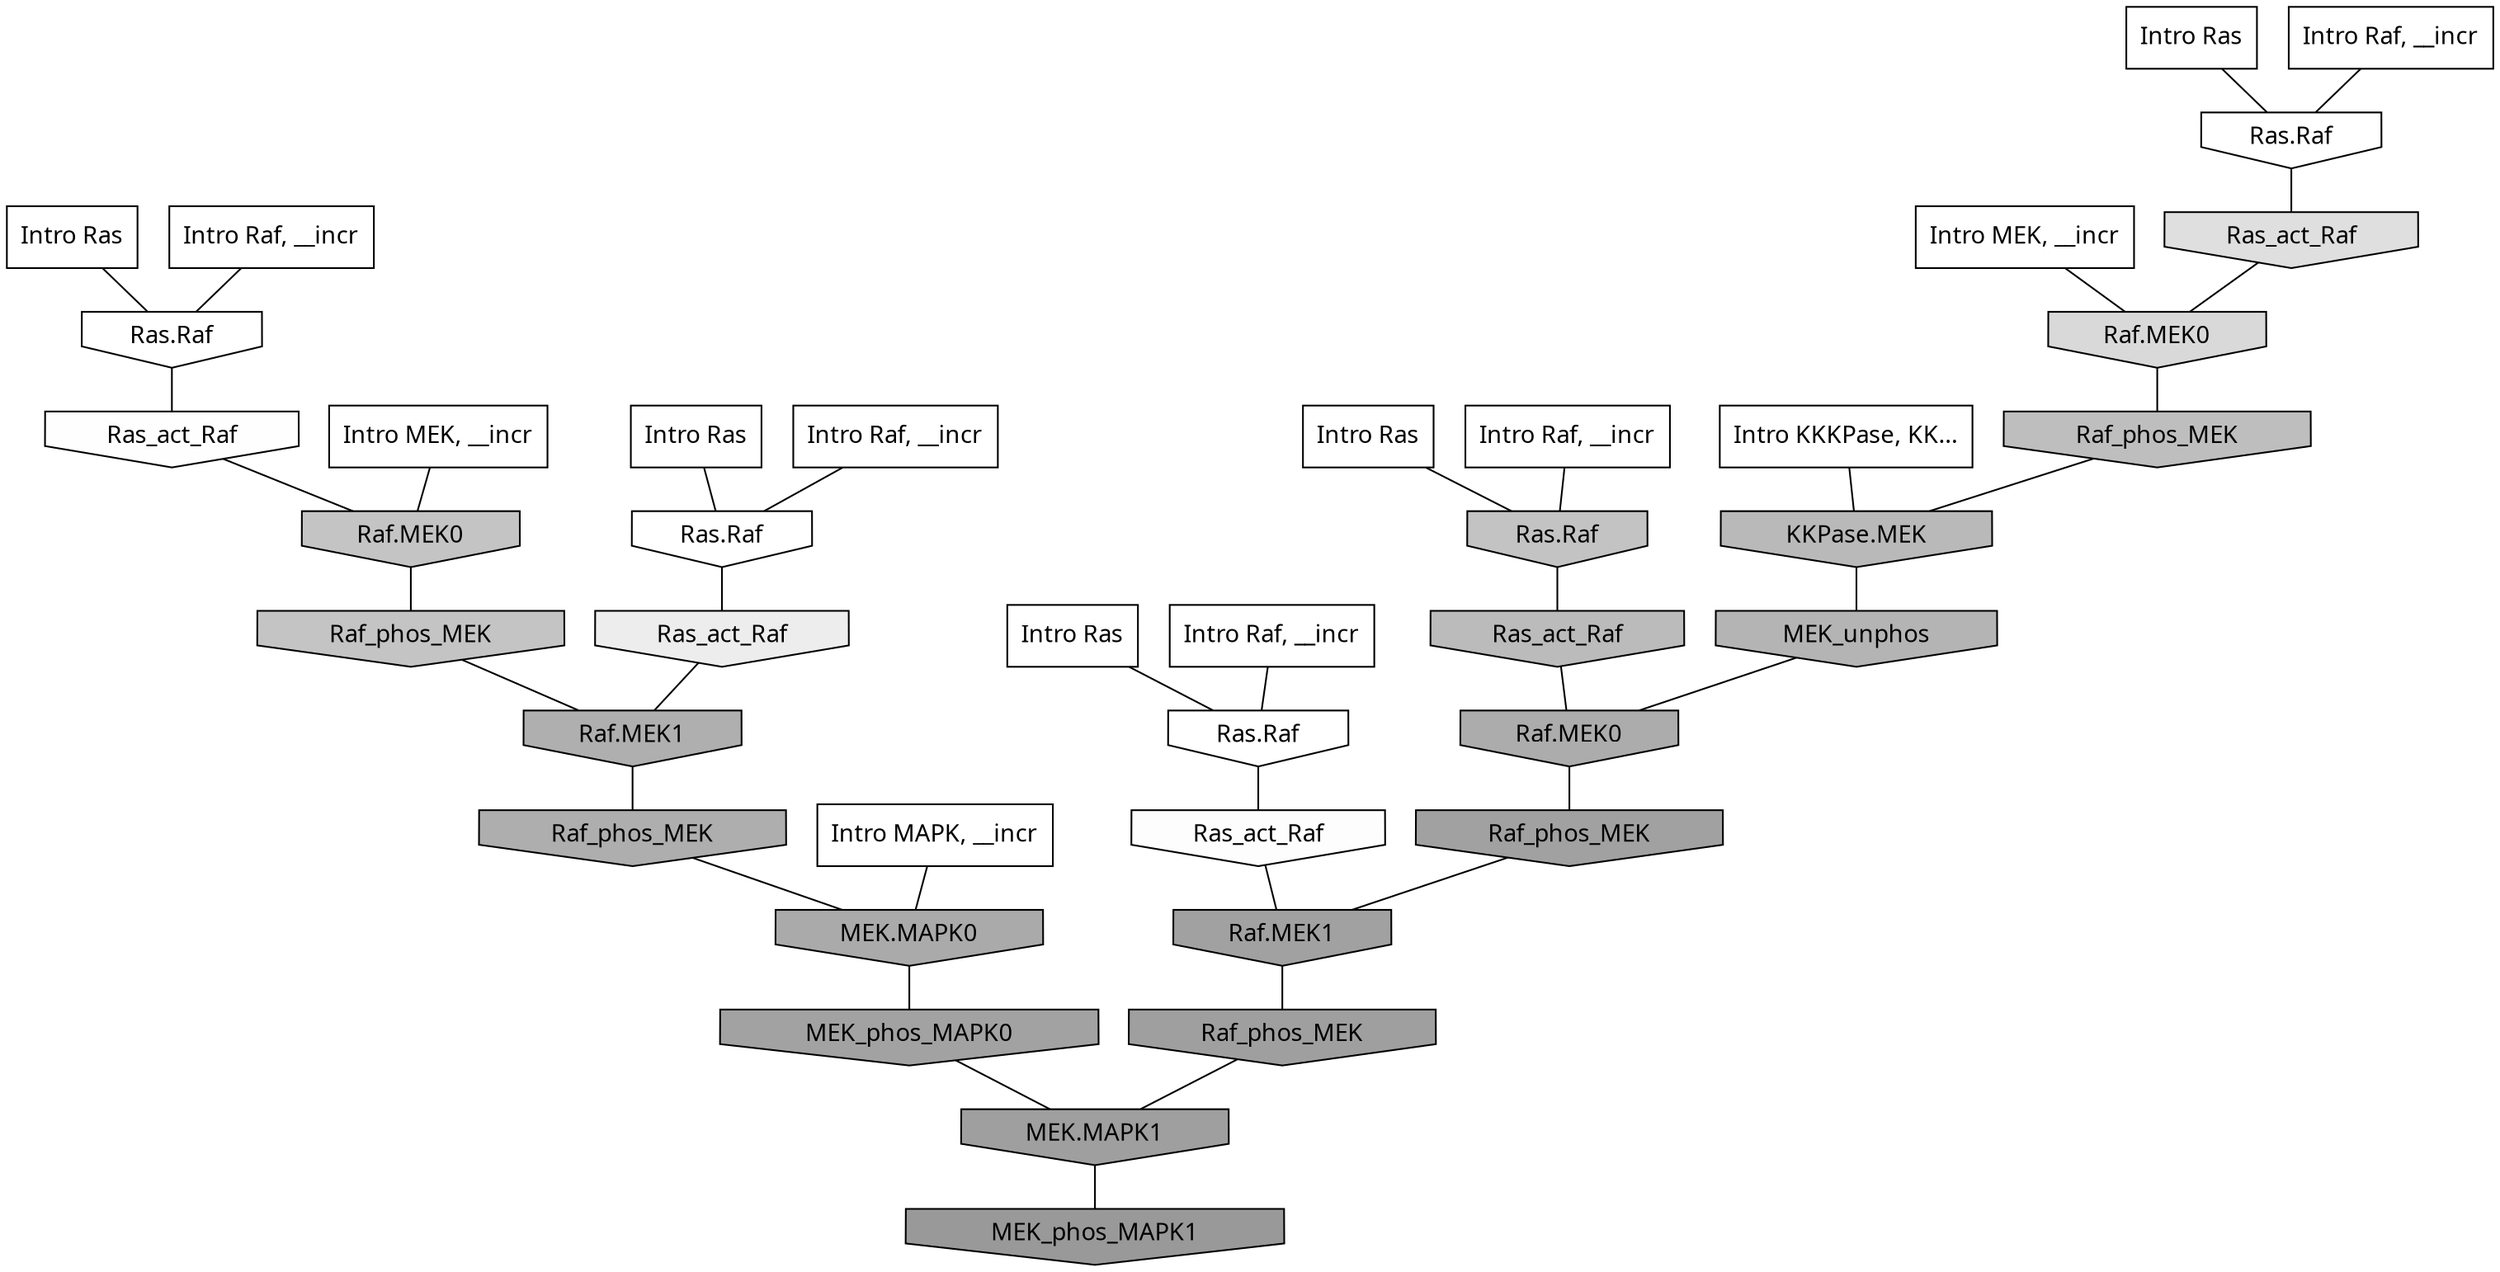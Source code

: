 digraph G{
  rankdir="TB";
  ranksep=0.30;
  node [fontname="CMU Serif"];
  edge [fontname="CMU Serif"];
  
  13 [label="Intro Ras", shape=rectangle, style=filled, fillcolor="0.000 0.000 1.000"]
  
  14 [label="Intro Ras", shape=rectangle, style=filled, fillcolor="0.000 0.000 1.000"]
  
  18 [label="Intro Ras", shape=rectangle, style=filled, fillcolor="0.000 0.000 1.000"]
  
  59 [label="Intro Ras", shape=rectangle, style=filled, fillcolor="0.000 0.000 1.000"]
  
  77 [label="Intro Ras", shape=rectangle, style=filled, fillcolor="0.000 0.000 1.000"]
  
  216 [label="Intro Raf, __incr", shape=rectangle, style=filled, fillcolor="0.000 0.000 1.000"]
  
  347 [label="Intro Raf, __incr", shape=rectangle, style=filled, fillcolor="0.000 0.000 1.000"]
  
  383 [label="Intro Raf, __incr", shape=rectangle, style=filled, fillcolor="0.000 0.000 1.000"]
  
  587 [label="Intro Raf, __incr", shape=rectangle, style=filled, fillcolor="0.000 0.000 1.000"]
  
  872 [label="Intro Raf, __incr", shape=rectangle, style=filled, fillcolor="0.000 0.000 1.000"]
  
  1160 [label="Intro MEK, __incr", shape=rectangle, style=filled, fillcolor="0.000 0.000 1.000"]
  
  1245 [label="Intro MEK, __incr", shape=rectangle, style=filled, fillcolor="0.000 0.000 1.000"]
  
  2753 [label="Intro MAPK, __incr", shape=rectangle, style=filled, fillcolor="0.000 0.000 1.000"]
  
  3101 [label="Intro KKKPase, KK...", shape=rectangle, style=filled, fillcolor="0.000 0.000 1.000"]
  
  3220 [label="Ras.Raf", shape=invhouse, style=filled, fillcolor="0.000 0.000 1.000"]
  
  3225 [label="Ras.Raf", shape=invhouse, style=filled, fillcolor="0.000 0.000 1.000"]
  
  3252 [label="Ras.Raf", shape=invhouse, style=filled, fillcolor="0.000 0.000 1.000"]
  
  3273 [label="Ras.Raf", shape=invhouse, style=filled, fillcolor="0.000 0.000 1.000"]
  
  3332 [label="Ras_act_Raf", shape=invhouse, style=filled, fillcolor="0.000 0.000 0.996"]
  
  3388 [label="Ras_act_Raf", shape=invhouse, style=filled, fillcolor="0.000 0.000 0.989"]
  
  4025 [label="Ras_act_Raf", shape=invhouse, style=filled, fillcolor="0.000 0.000 0.929"]
  
  4925 [label="Ras_act_Raf", shape=invhouse, style=filled, fillcolor="0.000 0.000 0.873"]
  
  5369 [label="Raf.MEK0", shape=invhouse, style=filled, fillcolor="0.000 0.000 0.849"]
  
  7207 [label="Raf.MEK0", shape=invhouse, style=filled, fillcolor="0.000 0.000 0.769"]
  
  7211 [label="Raf_phos_MEK", shape=invhouse, style=filled, fillcolor="0.000 0.000 0.769"]
  
  7478 [label="Ras.Raf", shape=invhouse, style=filled, fillcolor="0.000 0.000 0.762"]
  
  8028 [label="Raf_phos_MEK", shape=invhouse, style=filled, fillcolor="0.000 0.000 0.745"]
  
  8469 [label="Ras_act_Raf", shape=invhouse, style=filled, fillcolor="0.000 0.000 0.733"]
  
  8811 [label="KKPase.MEK", shape=invhouse, style=filled, fillcolor="0.000 0.000 0.723"]
  
  9435 [label="MEK_unphos", shape=invhouse, style=filled, fillcolor="0.000 0.000 0.707"]
  
  10491 [label="Raf.MEK1", shape=invhouse, style=filled, fillcolor="0.000 0.000 0.687"]
  
  10659 [label="Raf_phos_MEK", shape=invhouse, style=filled, fillcolor="0.000 0.000 0.682"]
  
  11068 [label="Raf.MEK0", shape=invhouse, style=filled, fillcolor="0.000 0.000 0.675"]
  
  11658 [label="MEK.MAPK0", shape=invhouse, style=filled, fillcolor="0.000 0.000 0.665"]
  
  13594 [label="MEK_phos_MAPK0", shape=invhouse, style=filled, fillcolor="0.000 0.000 0.635"]
  
  13901 [label="Raf_phos_MEK", shape=invhouse, style=filled, fillcolor="0.000 0.000 0.631"]
  
  13928 [label="Raf.MEK1", shape=invhouse, style=filled, fillcolor="0.000 0.000 0.630"]
  
  14381 [label="Raf_phos_MEK", shape=invhouse, style=filled, fillcolor="0.000 0.000 0.625"]
  
  14392 [label="MEK.MAPK1", shape=invhouse, style=filled, fillcolor="0.000 0.000 0.625"]
  
  15975 [label="MEK_phos_MAPK1", shape=invhouse, style=filled, fillcolor="0.000 0.000 0.600"]
  
  
  14392 -> 15975 [dir=none, color="0.000 0.000 0.000"] 
  14381 -> 14392 [dir=none, color="0.000 0.000 0.000"] 
  13928 -> 14381 [dir=none, color="0.000 0.000 0.000"] 
  13901 -> 13928 [dir=none, color="0.000 0.000 0.000"] 
  13594 -> 14392 [dir=none, color="0.000 0.000 0.000"] 
  11658 -> 13594 [dir=none, color="0.000 0.000 0.000"] 
  11068 -> 13901 [dir=none, color="0.000 0.000 0.000"] 
  10659 -> 11658 [dir=none, color="0.000 0.000 0.000"] 
  10491 -> 10659 [dir=none, color="0.000 0.000 0.000"] 
  9435 -> 11068 [dir=none, color="0.000 0.000 0.000"] 
  8811 -> 9435 [dir=none, color="0.000 0.000 0.000"] 
  8469 -> 11068 [dir=none, color="0.000 0.000 0.000"] 
  8028 -> 8811 [dir=none, color="0.000 0.000 0.000"] 
  7478 -> 8469 [dir=none, color="0.000 0.000 0.000"] 
  7211 -> 10491 [dir=none, color="0.000 0.000 0.000"] 
  7207 -> 7211 [dir=none, color="0.000 0.000 0.000"] 
  5369 -> 8028 [dir=none, color="0.000 0.000 0.000"] 
  4925 -> 5369 [dir=none, color="0.000 0.000 0.000"] 
  4025 -> 10491 [dir=none, color="0.000 0.000 0.000"] 
  3388 -> 13928 [dir=none, color="0.000 0.000 0.000"] 
  3332 -> 7207 [dir=none, color="0.000 0.000 0.000"] 
  3273 -> 4925 [dir=none, color="0.000 0.000 0.000"] 
  3252 -> 3388 [dir=none, color="0.000 0.000 0.000"] 
  3225 -> 3332 [dir=none, color="0.000 0.000 0.000"] 
  3220 -> 4025 [dir=none, color="0.000 0.000 0.000"] 
  3101 -> 8811 [dir=none, color="0.000 0.000 0.000"] 
  2753 -> 11658 [dir=none, color="0.000 0.000 0.000"] 
  1245 -> 5369 [dir=none, color="0.000 0.000 0.000"] 
  1160 -> 7207 [dir=none, color="0.000 0.000 0.000"] 
  872 -> 3252 [dir=none, color="0.000 0.000 0.000"] 
  587 -> 3225 [dir=none, color="0.000 0.000 0.000"] 
  383 -> 3220 [dir=none, color="0.000 0.000 0.000"] 
  347 -> 7478 [dir=none, color="0.000 0.000 0.000"] 
  216 -> 3273 [dir=none, color="0.000 0.000 0.000"] 
  77 -> 3273 [dir=none, color="0.000 0.000 0.000"] 
  59 -> 3252 [dir=none, color="0.000 0.000 0.000"] 
  18 -> 7478 [dir=none, color="0.000 0.000 0.000"] 
  14 -> 3220 [dir=none, color="0.000 0.000 0.000"] 
  13 -> 3225 [dir=none, color="0.000 0.000 0.000"] 
  
  }
